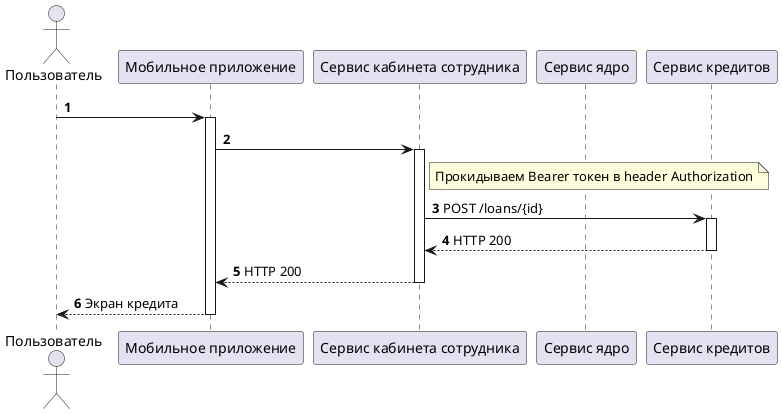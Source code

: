 @startuml
'https://plantuml.com/sequence-diagram

autonumber

actor "Пользователь" as User
participant "Мобильное приложение" as MobileApp
participant "Сервис кабинета сотрудника" as EmployerService
participant "Сервис ядро" as CoreService
participant "Сервис кредитов" as LoanService

User -> MobileApp
activate MobileApp

    MobileApp -> EmployerService
    activate EmployerService

        note right EmployerService
        Прокидываем Bearer токен в header Authorization
        end note

        EmployerService -> LoanService: POST /loans/{id}
        activate LoanService
        return HTTP 200
    return HTTP 200
return Экран кредита

@enduml
